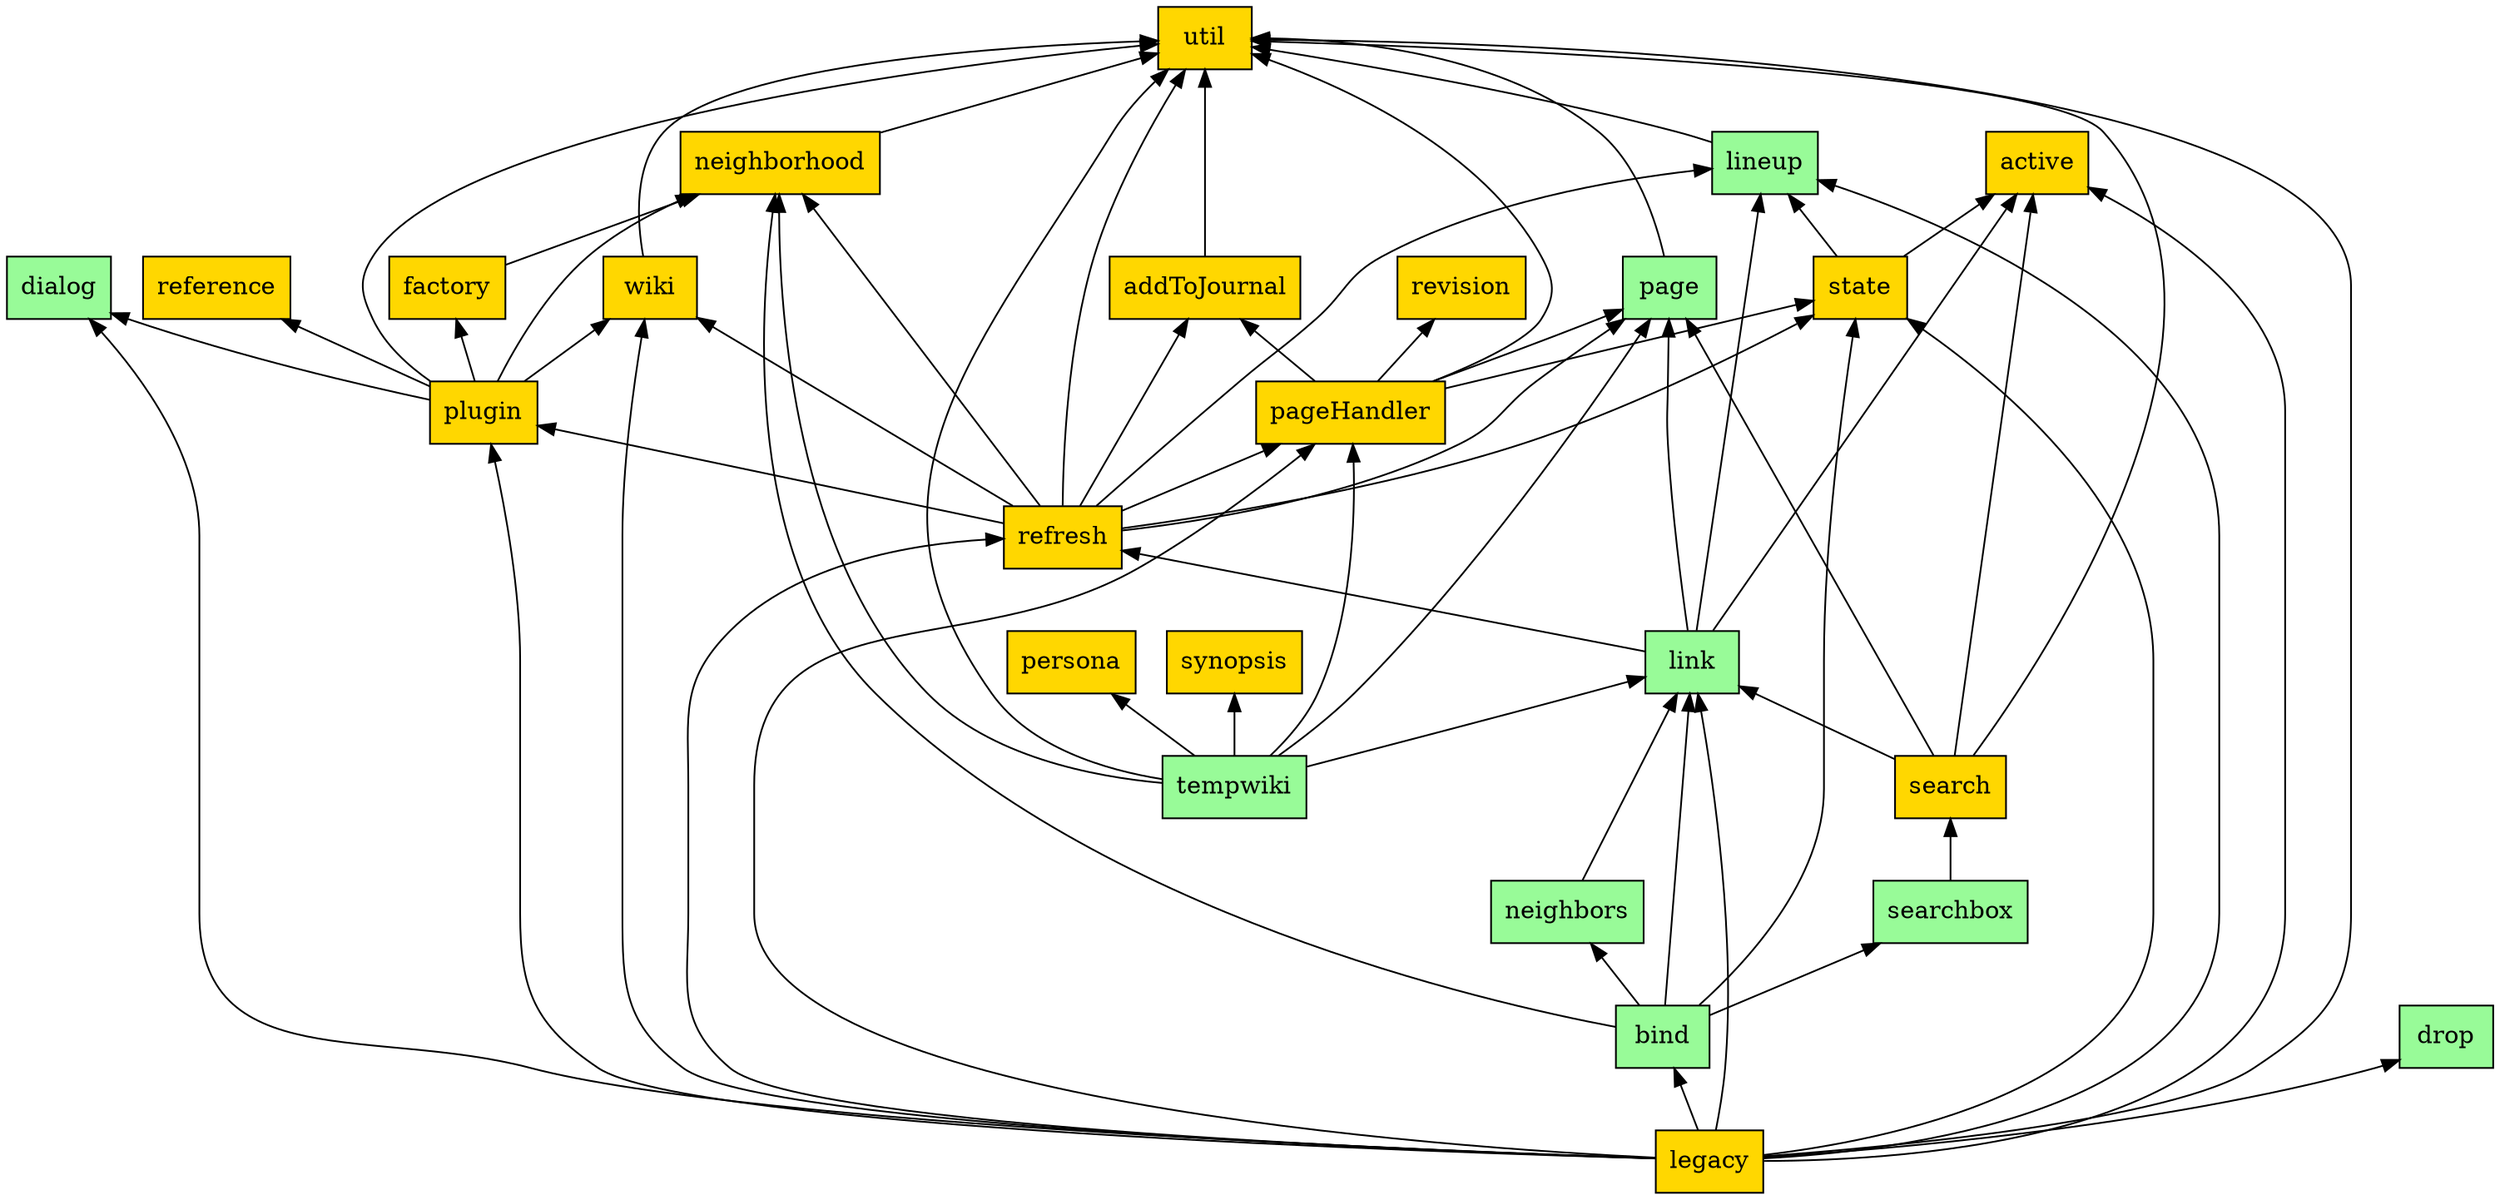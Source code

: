 digraph { node [style=filled shape=box];

active [fillcolor=gold];

addToJournal [fillcolor=gold];
util -> addToJournal [dir=back];

bind [fillcolor=paleGreen];
neighborhood -> bind [dir=back];
neighbors -> bind [dir=back];
searchbox -> bind [dir=back];
state -> bind [dir=back];
link -> bind [dir=back];

dialog [fillcolor=paleGreen];

drop [fillcolor=paleGreen];

factory [fillcolor=gold];
neighborhood -> factory [dir=back];

legacy [fillcolor=gold];
wiki -> legacy [dir=back];
util -> legacy [dir=back];
pageHandler -> legacy [dir=back];
plugin -> legacy [dir=back];
state -> legacy [dir=back];
active -> legacy [dir=back];
refresh -> legacy [dir=back];
lineup -> legacy [dir=back];
drop -> legacy [dir=back];
dialog -> legacy [dir=back];
link -> legacy [dir=back];
bind -> legacy [dir=back];

lineup [fillcolor=paleGreen];
util -> lineup [dir=back];

link [fillcolor=paleGreen];
lineup -> link [dir=back];
active -> link [dir=back];
refresh -> link [dir=back];
page -> link [dir=back];

neighborhood [fillcolor=gold];
util -> neighborhood [dir=back];

neighbors [fillcolor=paleGreen];
link -> neighbors [dir=back];

page [fillcolor=paleGreen];
util -> page [dir=back];

pageHandler [fillcolor=gold];
util -> pageHandler [dir=back];
state -> pageHandler [dir=back];
revision -> pageHandler [dir=back];
addToJournal -> pageHandler [dir=back];
page -> pageHandler [dir=back];

persona [fillcolor=gold];

plugin [fillcolor=gold];
util -> plugin [dir=back];
wiki -> plugin [dir=back];
dialog -> plugin [dir=back];
neighborhood -> plugin [dir=back];
reference -> plugin [dir=back];
factory -> plugin [dir=back];

reference [fillcolor=gold];

refresh [fillcolor=gold];
util -> refresh [dir=back];
pageHandler -> refresh [dir=back];
page -> refresh [dir=back];
plugin -> refresh [dir=back];
state -> refresh [dir=back];
neighborhood -> refresh [dir=back];
addToJournal -> refresh [dir=back];
wiki -> refresh [dir=back];
lineup -> refresh [dir=back];

revision [fillcolor=gold];

search [fillcolor=gold];
link -> search [dir=back];
util -> search [dir=back];
active -> search [dir=back];
page -> search [dir=back];

searchbox [fillcolor=paleGreen];
search -> searchbox [dir=back];

state [fillcolor=gold];
active -> state [dir=back];
lineup -> state [dir=back];

synopsis [fillcolor=gold];

tempwiki [fillcolor=paleGreen];
synopsis -> tempwiki [dir=back];
persona -> tempwiki [dir=back];
util -> tempwiki [dir=back];
pageHandler -> tempwiki [dir=back];
link -> tempwiki [dir=back];
page -> tempwiki [dir=back];
neighborhood -> tempwiki [dir=back];

util [fillcolor=gold];

wiki [fillcolor=gold];
util -> wiki [dir=back];
}
